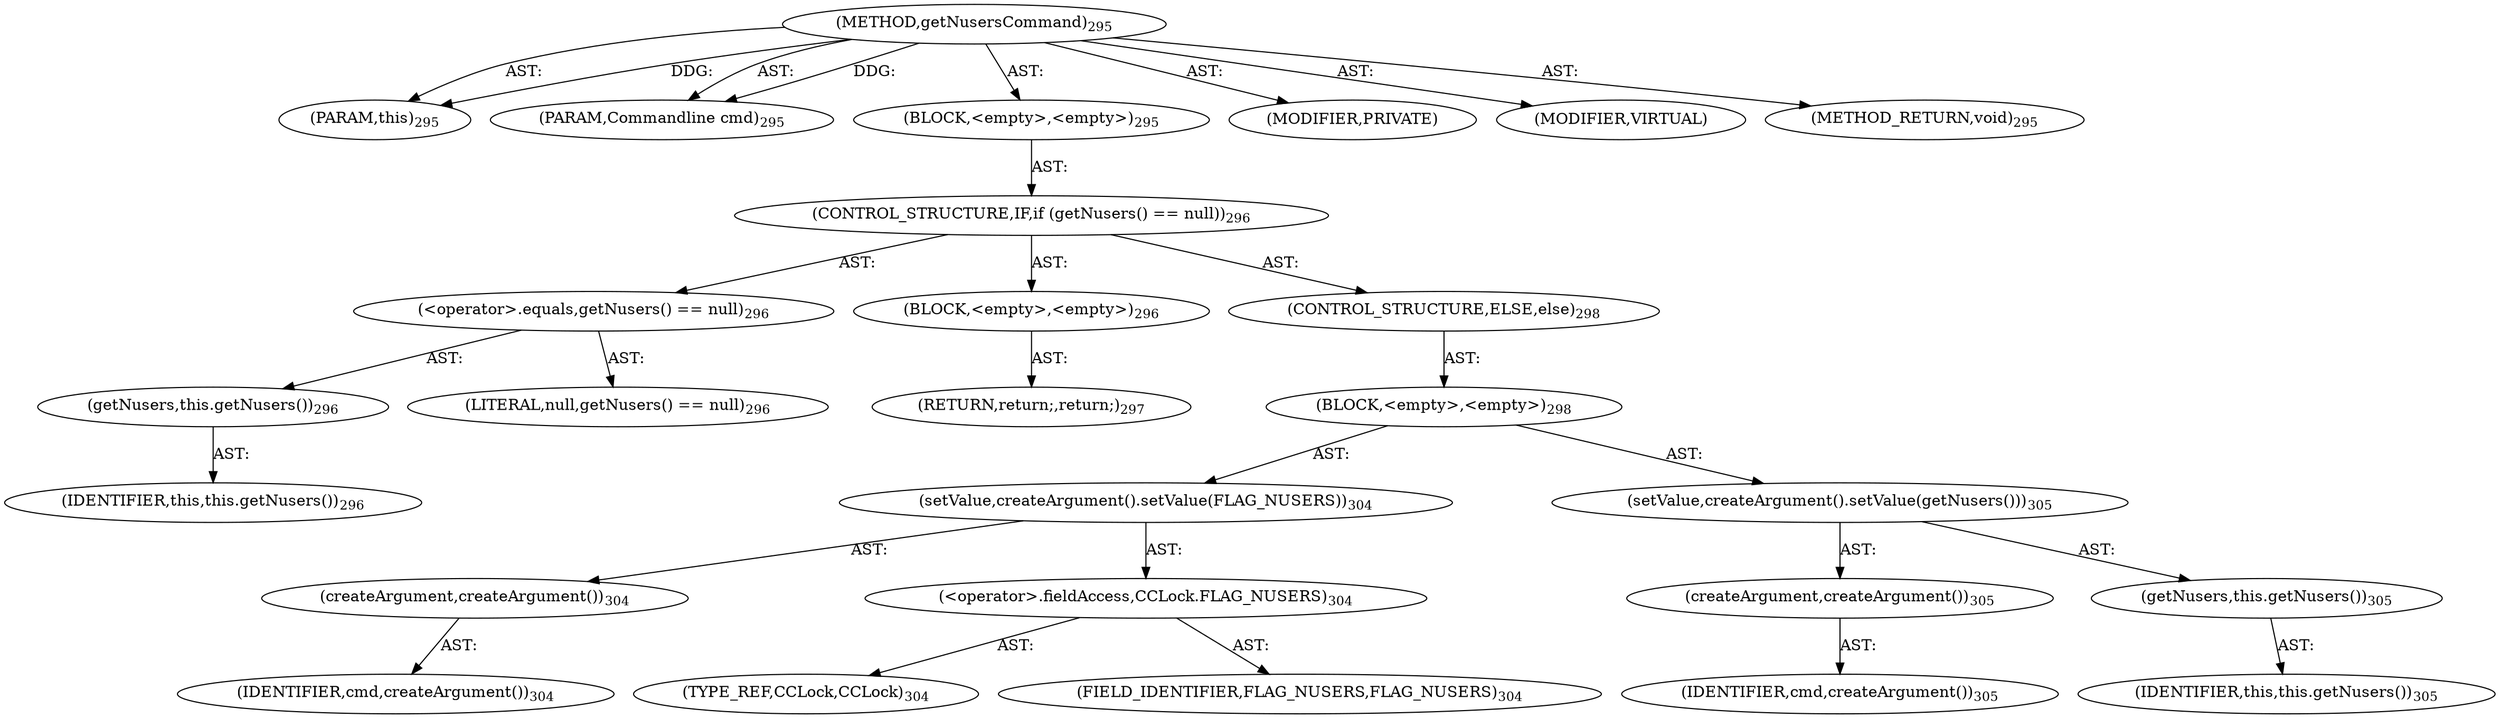 digraph "getNusersCommand" {  
"111669149710" [label = <(METHOD,getNusersCommand)<SUB>295</SUB>> ]
"115964116994" [label = <(PARAM,this)<SUB>295</SUB>> ]
"115964117017" [label = <(PARAM,Commandline cmd)<SUB>295</SUB>> ]
"25769803796" [label = <(BLOCK,&lt;empty&gt;,&lt;empty&gt;)<SUB>295</SUB>> ]
"47244640261" [label = <(CONTROL_STRUCTURE,IF,if (getNusers() == null))<SUB>296</SUB>> ]
"30064771133" [label = <(&lt;operator&gt;.equals,getNusers() == null)<SUB>296</SUB>> ]
"30064771134" [label = <(getNusers,this.getNusers())<SUB>296</SUB>> ]
"68719476748" [label = <(IDENTIFIER,this,this.getNusers())<SUB>296</SUB>> ]
"90194313219" [label = <(LITERAL,null,getNusers() == null)<SUB>296</SUB>> ]
"25769803797" [label = <(BLOCK,&lt;empty&gt;,&lt;empty&gt;)<SUB>296</SUB>> ]
"146028888070" [label = <(RETURN,return;,return;)<SUB>297</SUB>> ]
"47244640262" [label = <(CONTROL_STRUCTURE,ELSE,else)<SUB>298</SUB>> ]
"25769803798" [label = <(BLOCK,&lt;empty&gt;,&lt;empty&gt;)<SUB>298</SUB>> ]
"30064771135" [label = <(setValue,createArgument().setValue(FLAG_NUSERS))<SUB>304</SUB>> ]
"30064771136" [label = <(createArgument,createArgument())<SUB>304</SUB>> ]
"68719476802" [label = <(IDENTIFIER,cmd,createArgument())<SUB>304</SUB>> ]
"30064771137" [label = <(&lt;operator&gt;.fieldAccess,CCLock.FLAG_NUSERS)<SUB>304</SUB>> ]
"180388626434" [label = <(TYPE_REF,CCLock,CCLock)<SUB>304</SUB>> ]
"55834574863" [label = <(FIELD_IDENTIFIER,FLAG_NUSERS,FLAG_NUSERS)<SUB>304</SUB>> ]
"30064771138" [label = <(setValue,createArgument().setValue(getNusers()))<SUB>305</SUB>> ]
"30064771139" [label = <(createArgument,createArgument())<SUB>305</SUB>> ]
"68719476803" [label = <(IDENTIFIER,cmd,createArgument())<SUB>305</SUB>> ]
"30064771140" [label = <(getNusers,this.getNusers())<SUB>305</SUB>> ]
"68719476749" [label = <(IDENTIFIER,this,this.getNusers())<SUB>305</SUB>> ]
"133143986210" [label = <(MODIFIER,PRIVATE)> ]
"133143986211" [label = <(MODIFIER,VIRTUAL)> ]
"128849018894" [label = <(METHOD_RETURN,void)<SUB>295</SUB>> ]
  "111669149710" -> "115964116994"  [ label = "AST: "] 
  "111669149710" -> "115964117017"  [ label = "AST: "] 
  "111669149710" -> "25769803796"  [ label = "AST: "] 
  "111669149710" -> "133143986210"  [ label = "AST: "] 
  "111669149710" -> "133143986211"  [ label = "AST: "] 
  "111669149710" -> "128849018894"  [ label = "AST: "] 
  "25769803796" -> "47244640261"  [ label = "AST: "] 
  "47244640261" -> "30064771133"  [ label = "AST: "] 
  "47244640261" -> "25769803797"  [ label = "AST: "] 
  "47244640261" -> "47244640262"  [ label = "AST: "] 
  "30064771133" -> "30064771134"  [ label = "AST: "] 
  "30064771133" -> "90194313219"  [ label = "AST: "] 
  "30064771134" -> "68719476748"  [ label = "AST: "] 
  "25769803797" -> "146028888070"  [ label = "AST: "] 
  "47244640262" -> "25769803798"  [ label = "AST: "] 
  "25769803798" -> "30064771135"  [ label = "AST: "] 
  "25769803798" -> "30064771138"  [ label = "AST: "] 
  "30064771135" -> "30064771136"  [ label = "AST: "] 
  "30064771135" -> "30064771137"  [ label = "AST: "] 
  "30064771136" -> "68719476802"  [ label = "AST: "] 
  "30064771137" -> "180388626434"  [ label = "AST: "] 
  "30064771137" -> "55834574863"  [ label = "AST: "] 
  "30064771138" -> "30064771139"  [ label = "AST: "] 
  "30064771138" -> "30064771140"  [ label = "AST: "] 
  "30064771139" -> "68719476803"  [ label = "AST: "] 
  "30064771140" -> "68719476749"  [ label = "AST: "] 
  "111669149710" -> "115964116994"  [ label = "DDG: "] 
  "111669149710" -> "115964117017"  [ label = "DDG: "] 
}
